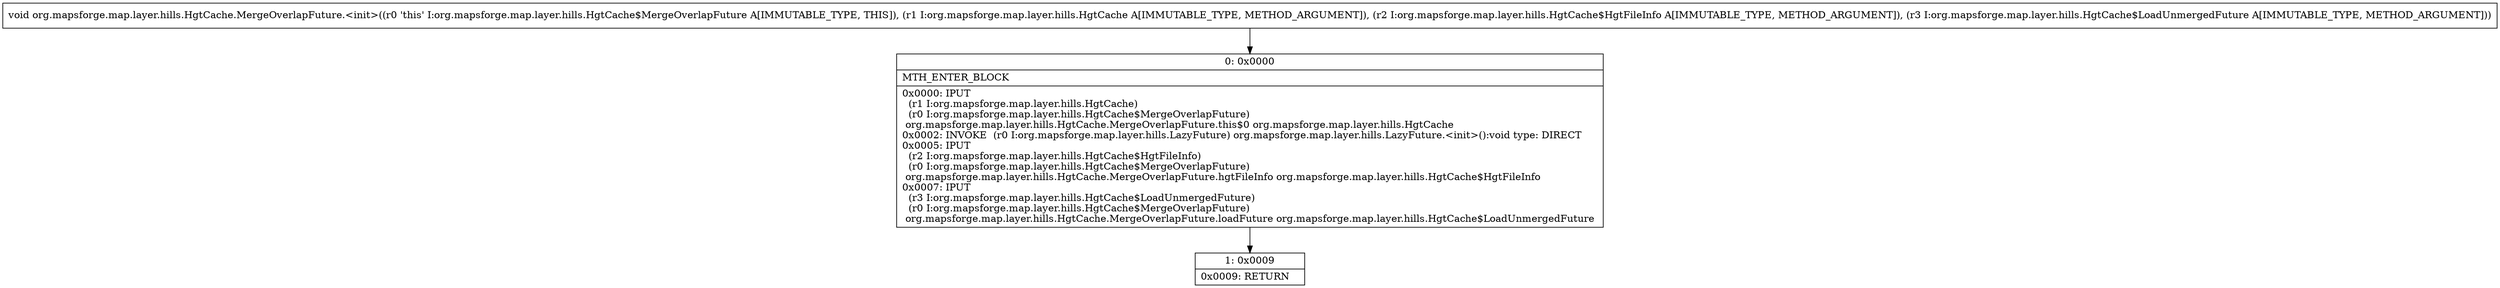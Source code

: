 digraph "CFG fororg.mapsforge.map.layer.hills.HgtCache.MergeOverlapFuture.\<init\>(Lorg\/mapsforge\/map\/layer\/hills\/HgtCache;Lorg\/mapsforge\/map\/layer\/hills\/HgtCache$HgtFileInfo;Lorg\/mapsforge\/map\/layer\/hills\/HgtCache$LoadUnmergedFuture;)V" {
Node_0 [shape=record,label="{0\:\ 0x0000|MTH_ENTER_BLOCK\l|0x0000: IPUT  \l  (r1 I:org.mapsforge.map.layer.hills.HgtCache)\l  (r0 I:org.mapsforge.map.layer.hills.HgtCache$MergeOverlapFuture)\l org.mapsforge.map.layer.hills.HgtCache.MergeOverlapFuture.this$0 org.mapsforge.map.layer.hills.HgtCache \l0x0002: INVOKE  (r0 I:org.mapsforge.map.layer.hills.LazyFuture) org.mapsforge.map.layer.hills.LazyFuture.\<init\>():void type: DIRECT \l0x0005: IPUT  \l  (r2 I:org.mapsforge.map.layer.hills.HgtCache$HgtFileInfo)\l  (r0 I:org.mapsforge.map.layer.hills.HgtCache$MergeOverlapFuture)\l org.mapsforge.map.layer.hills.HgtCache.MergeOverlapFuture.hgtFileInfo org.mapsforge.map.layer.hills.HgtCache$HgtFileInfo \l0x0007: IPUT  \l  (r3 I:org.mapsforge.map.layer.hills.HgtCache$LoadUnmergedFuture)\l  (r0 I:org.mapsforge.map.layer.hills.HgtCache$MergeOverlapFuture)\l org.mapsforge.map.layer.hills.HgtCache.MergeOverlapFuture.loadFuture org.mapsforge.map.layer.hills.HgtCache$LoadUnmergedFuture \l}"];
Node_1 [shape=record,label="{1\:\ 0x0009|0x0009: RETURN   \l}"];
MethodNode[shape=record,label="{void org.mapsforge.map.layer.hills.HgtCache.MergeOverlapFuture.\<init\>((r0 'this' I:org.mapsforge.map.layer.hills.HgtCache$MergeOverlapFuture A[IMMUTABLE_TYPE, THIS]), (r1 I:org.mapsforge.map.layer.hills.HgtCache A[IMMUTABLE_TYPE, METHOD_ARGUMENT]), (r2 I:org.mapsforge.map.layer.hills.HgtCache$HgtFileInfo A[IMMUTABLE_TYPE, METHOD_ARGUMENT]), (r3 I:org.mapsforge.map.layer.hills.HgtCache$LoadUnmergedFuture A[IMMUTABLE_TYPE, METHOD_ARGUMENT])) }"];
MethodNode -> Node_0;
Node_0 -> Node_1;
}

